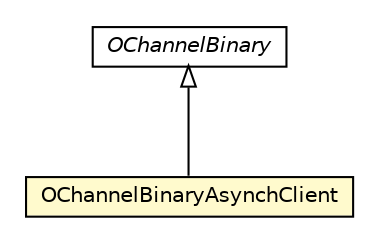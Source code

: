 #!/usr/local/bin/dot
#
# Class diagram 
# Generated by UMLGraph version R5_6-24-gf6e263 (http://www.umlgraph.org/)
#

digraph G {
	edge [fontname="Helvetica",fontsize=10,labelfontname="Helvetica",labelfontsize=10];
	node [fontname="Helvetica",fontsize=10,shape=plaintext];
	nodesep=0.25;
	ranksep=0.5;
	// com.orientechnologies.orient.enterprise.channel.binary.OChannelBinary
	c1693155 [label=<<table title="com.orientechnologies.orient.enterprise.channel.binary.OChannelBinary" border="0" cellborder="1" cellspacing="0" cellpadding="2" port="p" href="../../enterprise/channel/binary/OChannelBinary.html">
		<tr><td><table border="0" cellspacing="0" cellpadding="1">
<tr><td align="center" balign="center"><font face="Helvetica-Oblique"> OChannelBinary </font></td></tr>
		</table></td></tr>
		</table>>, URL="../../enterprise/channel/binary/OChannelBinary.html", fontname="Helvetica", fontcolor="black", fontsize=10.0];
	// com.orientechnologies.orient.client.binary.OChannelBinaryAsynchClient
	c1693164 [label=<<table title="com.orientechnologies.orient.client.binary.OChannelBinaryAsynchClient" border="0" cellborder="1" cellspacing="0" cellpadding="2" port="p" bgcolor="lemonChiffon" href="./OChannelBinaryAsynchClient.html">
		<tr><td><table border="0" cellspacing="0" cellpadding="1">
<tr><td align="center" balign="center"> OChannelBinaryAsynchClient </td></tr>
		</table></td></tr>
		</table>>, URL="./OChannelBinaryAsynchClient.html", fontname="Helvetica", fontcolor="black", fontsize=10.0];
	//com.orientechnologies.orient.client.binary.OChannelBinaryAsynchClient extends com.orientechnologies.orient.enterprise.channel.binary.OChannelBinary
	c1693155:p -> c1693164:p [dir=back,arrowtail=empty];
}

